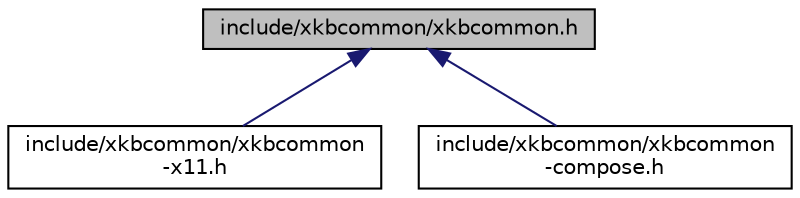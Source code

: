 digraph "include/xkbcommon/xkbcommon.h"
{
 // LATEX_PDF_SIZE
  edge [fontname="Helvetica",fontsize="10",labelfontname="Helvetica",labelfontsize="10"];
  node [fontname="Helvetica",fontsize="10",shape=record];
  Node1 [label="include/xkbcommon/xkbcommon.h",height=0.2,width=0.4,color="black", fillcolor="grey75", style="filled", fontcolor="black",tooltip="Main libxkbcommon API."];
  Node1 -> Node2 [dir="back",color="midnightblue",fontsize="10",style="solid",fontname="Helvetica"];
  Node2 [label="include/xkbcommon/xkbcommon\l-x11.h",height=0.2,width=0.4,color="black", fillcolor="white", style="filled",URL="$xkbcommon-x11_8h.html",tooltip="libxkbcommon-x11 API - Additional X11 support for xkbcommon."];
  Node1 -> Node3 [dir="back",color="midnightblue",fontsize="10",style="solid",fontname="Helvetica"];
  Node3 [label="include/xkbcommon/xkbcommon\l-compose.h",height=0.2,width=0.4,color="black", fillcolor="white", style="filled",URL="$xkbcommon-compose_8h.html",tooltip="libxkbcommon Compose API - support for Compose and dead-keys."];
}
